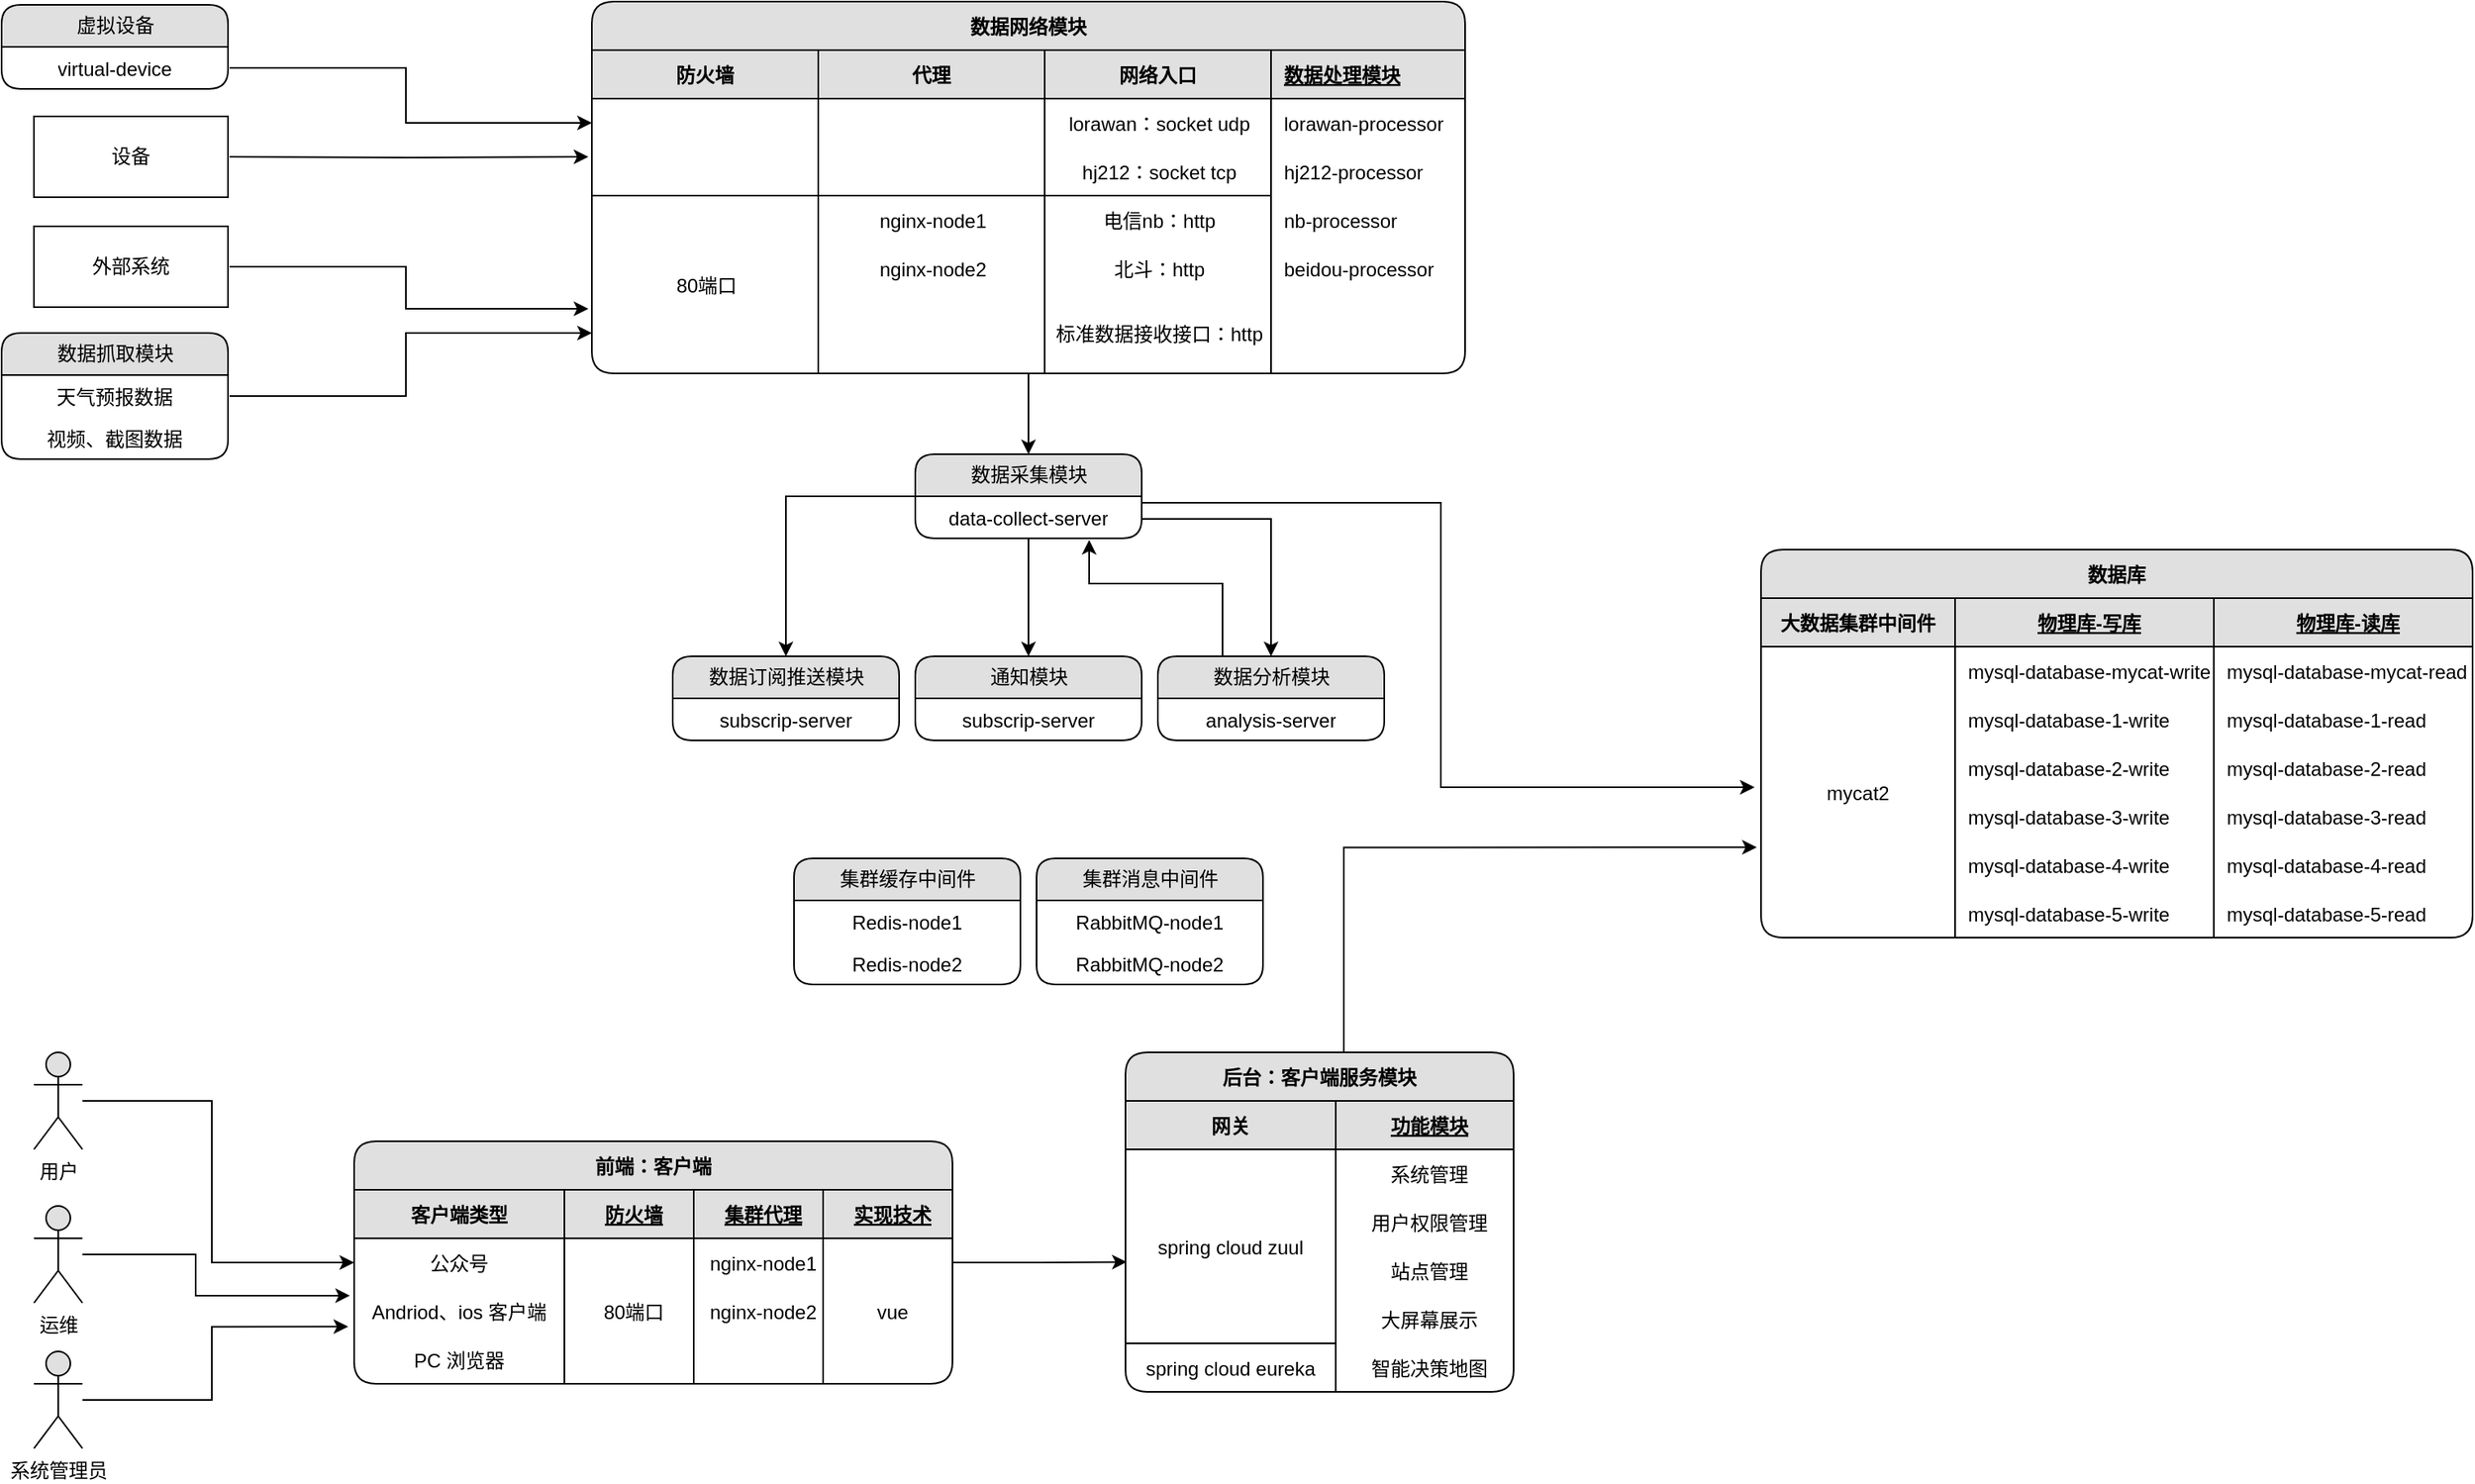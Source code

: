 <mxfile version="20.6.0" type="github">
  <diagram name="Page-1" id="52a04d89-c75d-2922-d76d-85b35f80e030">
    <mxGraphModel dx="1391" dy="899" grid="1" gridSize="10" guides="1" tooltips="1" connect="1" arrows="1" fold="1" page="1" pageScale="1" pageWidth="3000" pageHeight="3000" background="none" math="0" shadow="0">
      <root>
        <mxCell id="0" />
        <mxCell id="1" parent="0" />
        <mxCell id="QQYpSkaSlUF55Vdtk0ez-41" style="edgeStyle=orthogonalEdgeStyle;rounded=0;orthogonalLoop=1;jettySize=auto;html=1;exitX=1;exitY=0.5;exitDx=0;exitDy=0;entryX=-0.004;entryY=0.2;entryDx=0;entryDy=0;entryPerimeter=0;" edge="1" parent="1" target="QQYpSkaSlUF55Vdtk0ez-23">
          <mxGeometry relative="1" as="geometry">
            <mxPoint x="181" y="126" as="sourcePoint" />
          </mxGeometry>
        </mxCell>
        <mxCell id="17472293e6e8944d-30" value="设备" style="whiteSpace=wrap;html=1;rounded=0;shadow=0;comic=0;labelBackgroundColor=none;strokeWidth=1;fontFamily=Verdana;fontSize=12;align=center;" parent="1" vertex="1">
          <mxGeometry x="60" y="101" width="120" height="50" as="geometry" />
        </mxCell>
        <mxCell id="QQYpSkaSlUF55Vdtk0ez-166" style="edgeStyle=orthogonalEdgeStyle;rounded=0;orthogonalLoop=1;jettySize=auto;html=1;entryX=0.5;entryY=0;entryDx=0;entryDy=0;" edge="1" parent="1" source="1fdf3b25b50cf41e-1" target="QQYpSkaSlUF55Vdtk0ez-161">
          <mxGeometry relative="1" as="geometry" />
        </mxCell>
        <mxCell id="QQYpSkaSlUF55Vdtk0ez-167" style="edgeStyle=orthogonalEdgeStyle;rounded=0;orthogonalLoop=1;jettySize=auto;html=1;" edge="1" parent="1" source="1fdf3b25b50cf41e-1" target="1fdf3b25b50cf41e-7">
          <mxGeometry relative="1" as="geometry" />
        </mxCell>
        <mxCell id="QQYpSkaSlUF55Vdtk0ez-168" style="edgeStyle=orthogonalEdgeStyle;rounded=0;orthogonalLoop=1;jettySize=auto;html=1;entryX=0.5;entryY=0;entryDx=0;entryDy=0;" edge="1" parent="1" source="1fdf3b25b50cf41e-1" target="1fdf3b25b50cf41e-9">
          <mxGeometry relative="1" as="geometry">
            <Array as="points">
              <mxPoint x="825" y="350" />
            </Array>
          </mxGeometry>
        </mxCell>
        <mxCell id="1fdf3b25b50cf41e-1" value="数据采集模块" style="swimlane;html=1;fontStyle=0;childLayout=stackLayout;horizontal=1;startSize=26;fillColor=#e0e0e0;horizontalStack=0;resizeParent=1;resizeLast=0;collapsible=1;marginBottom=0;swimlaneFillColor=#ffffff;align=center;rounded=1;shadow=0;comic=0;labelBackgroundColor=none;strokeWidth=1;fontFamily=Verdana;fontSize=12" parent="1" vertex="1">
          <mxGeometry x="605" y="310" width="140" height="52" as="geometry" />
        </mxCell>
        <mxCell id="1fdf3b25b50cf41e-2" value="data-collect-server" style="text;html=1;strokeColor=none;fillColor=none;spacingLeft=4;spacingRight=4;whiteSpace=wrap;overflow=hidden;rotatable=0;points=[[0,0.5],[1,0.5]];portConstraint=eastwest;align=center;" parent="1fdf3b25b50cf41e-1" vertex="1">
          <mxGeometry y="26" width="140" height="26" as="geometry" />
        </mxCell>
        <mxCell id="1fdf3b25b50cf41e-7" value="数据订阅推送模块" style="swimlane;html=1;fontStyle=0;childLayout=stackLayout;horizontal=1;startSize=26;fillColor=#e0e0e0;horizontalStack=0;resizeParent=1;resizeLast=0;collapsible=1;marginBottom=0;swimlaneFillColor=#ffffff;align=center;rounded=1;shadow=0;comic=0;labelBackgroundColor=none;strokeWidth=1;fontFamily=Verdana;fontSize=12" parent="1" vertex="1">
          <mxGeometry x="455" y="435" width="140" height="52" as="geometry" />
        </mxCell>
        <mxCell id="1fdf3b25b50cf41e-8" value="subscrip-server" style="text;html=1;strokeColor=none;fillColor=none;spacingLeft=4;spacingRight=4;whiteSpace=wrap;overflow=hidden;rotatable=0;points=[[0,0.5],[1,0.5]];portConstraint=eastwest;align=center;" parent="1fdf3b25b50cf41e-7" vertex="1">
          <mxGeometry y="26" width="140" height="26" as="geometry" />
        </mxCell>
        <mxCell id="QQYpSkaSlUF55Vdtk0ez-169" style="edgeStyle=orthogonalEdgeStyle;rounded=0;orthogonalLoop=1;jettySize=auto;html=1;entryX=0.768;entryY=1.038;entryDx=0;entryDy=0;entryPerimeter=0;" edge="1" parent="1" source="1fdf3b25b50cf41e-9" target="1fdf3b25b50cf41e-2">
          <mxGeometry relative="1" as="geometry">
            <Array as="points">
              <mxPoint x="795" y="390" />
              <mxPoint x="713" y="390" />
            </Array>
          </mxGeometry>
        </mxCell>
        <mxCell id="1fdf3b25b50cf41e-9" value="数据分析模块" style="swimlane;html=1;fontStyle=0;childLayout=stackLayout;horizontal=1;startSize=26;fillColor=#e0e0e0;horizontalStack=0;resizeParent=1;resizeLast=0;collapsible=1;marginBottom=0;swimlaneFillColor=#ffffff;align=center;rounded=1;shadow=0;comic=0;labelBackgroundColor=none;strokeWidth=1;fontFamily=Verdana;fontSize=12" parent="1" vertex="1">
          <mxGeometry x="755" y="435" width="140" height="52" as="geometry" />
        </mxCell>
        <mxCell id="1fdf3b25b50cf41e-10" value="analysis-server" style="text;html=1;strokeColor=none;fillColor=none;spacingLeft=4;spacingRight=4;whiteSpace=wrap;overflow=hidden;rotatable=0;points=[[0,0.5],[1,0.5]];portConstraint=eastwest;align=center;" parent="1fdf3b25b50cf41e-9" vertex="1">
          <mxGeometry y="26" width="140" height="26" as="geometry" />
        </mxCell>
        <mxCell id="QQYpSkaSlUF55Vdtk0ez-42" style="edgeStyle=orthogonalEdgeStyle;rounded=0;orthogonalLoop=1;jettySize=auto;html=1;entryX=-0.004;entryY=0.2;entryDx=0;entryDy=0;entryPerimeter=0;" edge="1" parent="1" target="QQYpSkaSlUF55Vdtk0ez-38">
          <mxGeometry relative="1" as="geometry">
            <mxPoint x="181" y="194.0" as="sourcePoint" />
            <Array as="points">
              <mxPoint x="290" y="194" />
              <mxPoint x="290" y="220" />
            </Array>
          </mxGeometry>
        </mxCell>
        <mxCell id="QQYpSkaSlUF55Vdtk0ez-1" value="外部系统" style="whiteSpace=wrap;html=1;rounded=0;shadow=0;comic=0;labelBackgroundColor=none;strokeWidth=1;fontFamily=Verdana;fontSize=12;align=center;" vertex="1" parent="1">
          <mxGeometry x="60" y="169" width="120" height="50" as="geometry" />
        </mxCell>
        <mxCell id="QQYpSkaSlUF55Vdtk0ez-165" style="edgeStyle=orthogonalEdgeStyle;rounded=0;orthogonalLoop=1;jettySize=auto;html=1;entryX=0.5;entryY=0;entryDx=0;entryDy=0;" edge="1" parent="1" source="QQYpSkaSlUF55Vdtk0ez-13" target="1fdf3b25b50cf41e-1">
          <mxGeometry relative="1" as="geometry" />
        </mxCell>
        <mxCell id="QQYpSkaSlUF55Vdtk0ez-13" value="数据网络模块" style="shape=table;startSize=30;container=1;collapsible=1;childLayout=tableLayout;fixedRows=1;rowLines=0;fontStyle=1;align=center;resizeLast=1;fillColor=#E0E0E0;rounded=1;" vertex="1" parent="1">
          <mxGeometry x="405" y="30" width="540" height="230" as="geometry" />
        </mxCell>
        <mxCell id="QQYpSkaSlUF55Vdtk0ez-17" value="" style="shape=tableRow;horizontal=0;startSize=0;swimlaneHead=0;swimlaneBody=0;fillColor=none;collapsible=0;dropTarget=0;points=[[0,0.5],[1,0.5]];portConstraint=eastwest;top=0;left=0;right=0;bottom=1;" vertex="1" parent="QQYpSkaSlUF55Vdtk0ez-13">
          <mxGeometry y="30" width="540" height="30" as="geometry" />
        </mxCell>
        <mxCell id="QQYpSkaSlUF55Vdtk0ez-227" value="防火墙" style="shape=partialRectangle;connectable=0;fillColor=#E0E0E0;top=1;left=1;bottom=1;right=1;fontStyle=1;overflow=hidden;" vertex="1" parent="QQYpSkaSlUF55Vdtk0ez-17">
          <mxGeometry width="140" height="30" as="geometry">
            <mxRectangle width="140" height="30" as="alternateBounds" />
          </mxGeometry>
        </mxCell>
        <mxCell id="QQYpSkaSlUF55Vdtk0ez-233" value="代理" style="shape=partialRectangle;connectable=0;fillColor=#E0E0E0;top=1;left=1;bottom=1;right=1;fontStyle=1;overflow=hidden;" vertex="1" parent="QQYpSkaSlUF55Vdtk0ez-17">
          <mxGeometry x="140" width="140" height="30" as="geometry">
            <mxRectangle width="140" height="30" as="alternateBounds" />
          </mxGeometry>
        </mxCell>
        <mxCell id="QQYpSkaSlUF55Vdtk0ez-18" value="网络入口" style="shape=partialRectangle;connectable=0;fillColor=#E0E0E0;top=1;left=1;bottom=1;right=1;fontStyle=1;overflow=hidden;" vertex="1" parent="QQYpSkaSlUF55Vdtk0ez-17">
          <mxGeometry x="280" width="140" height="30" as="geometry">
            <mxRectangle width="140" height="30" as="alternateBounds" />
          </mxGeometry>
        </mxCell>
        <mxCell id="QQYpSkaSlUF55Vdtk0ez-19" value="数据处理模块" style="shape=partialRectangle;connectable=0;fillColor=#E0E0E0;top=1;left=1;bottom=1;right=1;align=left;spacingLeft=6;fontStyle=5;overflow=hidden;" vertex="1" parent="QQYpSkaSlUF55Vdtk0ez-17">
          <mxGeometry x="420" width="120" height="30" as="geometry">
            <mxRectangle width="120" height="30" as="alternateBounds" />
          </mxGeometry>
        </mxCell>
        <mxCell id="QQYpSkaSlUF55Vdtk0ez-26" style="shape=tableRow;horizontal=0;startSize=0;swimlaneHead=0;swimlaneBody=0;fillColor=none;collapsible=0;dropTarget=0;points=[[0,0.5],[1,0.5]];portConstraint=eastwest;top=0;left=0;right=0;bottom=0;" vertex="1" parent="QQYpSkaSlUF55Vdtk0ez-13">
          <mxGeometry y="60" width="540" height="30" as="geometry" />
        </mxCell>
        <mxCell id="QQYpSkaSlUF55Vdtk0ez-228" style="shape=partialRectangle;connectable=0;fillColor=none;top=0;left=0;bottom=0;right=0;editable=1;overflow=hidden;align=left;spacingLeft=2;" vertex="1" parent="QQYpSkaSlUF55Vdtk0ez-26">
          <mxGeometry width="140" height="30" as="geometry">
            <mxRectangle width="140" height="30" as="alternateBounds" />
          </mxGeometry>
        </mxCell>
        <mxCell id="QQYpSkaSlUF55Vdtk0ez-234" style="shape=partialRectangle;connectable=0;fillColor=none;top=0;left=0;bottom=0;right=0;editable=1;overflow=hidden;align=center;spacingLeft=2;" vertex="1" parent="QQYpSkaSlUF55Vdtk0ez-26">
          <mxGeometry x="140" width="140" height="30" as="geometry">
            <mxRectangle width="140" height="30" as="alternateBounds" />
          </mxGeometry>
        </mxCell>
        <mxCell id="QQYpSkaSlUF55Vdtk0ez-27" value="lorawan：socket udp" style="shape=partialRectangle;connectable=0;fillColor=none;top=0;left=0;bottom=0;right=0;editable=1;overflow=hidden;align=center;spacingLeft=2;" vertex="1" parent="QQYpSkaSlUF55Vdtk0ez-26">
          <mxGeometry x="280" width="140" height="30" as="geometry">
            <mxRectangle width="140" height="30" as="alternateBounds" />
          </mxGeometry>
        </mxCell>
        <mxCell id="QQYpSkaSlUF55Vdtk0ez-28" value="lorawan-processor" style="shape=partialRectangle;connectable=0;fillColor=none;top=0;left=0;bottom=0;right=0;align=left;spacingLeft=6;overflow=hidden;" vertex="1" parent="QQYpSkaSlUF55Vdtk0ez-26">
          <mxGeometry x="420" width="120" height="30" as="geometry">
            <mxRectangle width="120" height="30" as="alternateBounds" />
          </mxGeometry>
        </mxCell>
        <mxCell id="QQYpSkaSlUF55Vdtk0ez-23" value="" style="shape=tableRow;horizontal=0;startSize=0;swimlaneHead=0;swimlaneBody=0;fillColor=none;collapsible=0;dropTarget=0;points=[[0,0.5],[1,0.5]];portConstraint=eastwest;top=0;left=0;right=0;bottom=0;" vertex="1" parent="QQYpSkaSlUF55Vdtk0ez-13">
          <mxGeometry y="90" width="540" height="30" as="geometry" />
        </mxCell>
        <mxCell id="QQYpSkaSlUF55Vdtk0ez-229" style="shape=partialRectangle;connectable=0;fillColor=none;top=0;left=0;bottom=0;right=0;editable=1;overflow=hidden;align=left;spacingLeft=2;" vertex="1" parent="QQYpSkaSlUF55Vdtk0ez-23">
          <mxGeometry width="140" height="30" as="geometry">
            <mxRectangle width="140" height="30" as="alternateBounds" />
          </mxGeometry>
        </mxCell>
        <mxCell id="QQYpSkaSlUF55Vdtk0ez-235" style="shape=partialRectangle;connectable=0;fillColor=none;top=0;left=0;bottom=0;right=0;editable=1;overflow=hidden;align=center;spacingLeft=2;" vertex="1" parent="QQYpSkaSlUF55Vdtk0ez-23">
          <mxGeometry x="140" width="140" height="30" as="geometry">
            <mxRectangle width="140" height="30" as="alternateBounds" />
          </mxGeometry>
        </mxCell>
        <mxCell id="QQYpSkaSlUF55Vdtk0ez-24" value="hj212：socket tcp" style="shape=partialRectangle;connectable=0;fillColor=none;top=0;left=0;bottom=0;right=0;editable=1;overflow=hidden;align=center;spacingLeft=2;" vertex="1" parent="QQYpSkaSlUF55Vdtk0ez-23">
          <mxGeometry x="280" width="140" height="30" as="geometry">
            <mxRectangle width="140" height="30" as="alternateBounds" />
          </mxGeometry>
        </mxCell>
        <mxCell id="QQYpSkaSlUF55Vdtk0ez-25" value="hj212-processor" style="shape=partialRectangle;connectable=0;fillColor=none;top=0;left=0;bottom=0;right=0;align=left;spacingLeft=6;overflow=hidden;" vertex="1" parent="QQYpSkaSlUF55Vdtk0ez-23">
          <mxGeometry x="420" width="120" height="30" as="geometry">
            <mxRectangle width="120" height="30" as="alternateBounds" />
          </mxGeometry>
        </mxCell>
        <mxCell id="QQYpSkaSlUF55Vdtk0ez-32" style="shape=tableRow;horizontal=0;startSize=0;swimlaneHead=0;swimlaneBody=0;fillColor=none;collapsible=0;dropTarget=0;points=[[0,0.5],[1,0.5]];portConstraint=eastwest;top=0;left=0;right=0;bottom=0;" vertex="1" parent="QQYpSkaSlUF55Vdtk0ez-13">
          <mxGeometry y="120" width="540" height="30" as="geometry" />
        </mxCell>
        <mxCell id="QQYpSkaSlUF55Vdtk0ez-230" value="80端口" style="shape=partialRectangle;connectable=0;fillColor=none;top=1;left=0;bottom=0;right=0;editable=1;overflow=hidden;align=center;spacingLeft=2;rowspan=3;colspan=1;" vertex="1" parent="QQYpSkaSlUF55Vdtk0ez-32">
          <mxGeometry width="140" height="110" as="geometry">
            <mxRectangle width="140" height="30" as="alternateBounds" />
          </mxGeometry>
        </mxCell>
        <mxCell id="QQYpSkaSlUF55Vdtk0ez-236" value="nginx-node1" style="shape=partialRectangle;connectable=0;fillColor=none;top=1;left=0;bottom=0;right=0;editable=1;overflow=hidden;align=center;spacingLeft=2;" vertex="1" parent="QQYpSkaSlUF55Vdtk0ez-32">
          <mxGeometry x="140" width="140" height="30" as="geometry">
            <mxRectangle width="140" height="30" as="alternateBounds" />
          </mxGeometry>
        </mxCell>
        <mxCell id="QQYpSkaSlUF55Vdtk0ez-33" value="电信nb：http" style="shape=partialRectangle;connectable=0;fillColor=none;top=1;left=0;bottom=0;right=0;editable=1;overflow=hidden;align=center;spacingLeft=2;" vertex="1" parent="QQYpSkaSlUF55Vdtk0ez-32">
          <mxGeometry x="280" width="140" height="30" as="geometry">
            <mxRectangle width="140" height="30" as="alternateBounds" />
          </mxGeometry>
        </mxCell>
        <mxCell id="QQYpSkaSlUF55Vdtk0ez-34" value="nb-processor" style="shape=partialRectangle;connectable=0;fillColor=none;top=0;left=0;bottom=0;right=0;align=left;spacingLeft=6;overflow=hidden;" vertex="1" parent="QQYpSkaSlUF55Vdtk0ez-32">
          <mxGeometry x="420" width="120" height="30" as="geometry">
            <mxRectangle width="120" height="30" as="alternateBounds" />
          </mxGeometry>
        </mxCell>
        <mxCell id="QQYpSkaSlUF55Vdtk0ez-35" style="shape=tableRow;horizontal=0;startSize=0;swimlaneHead=0;swimlaneBody=0;fillColor=none;collapsible=0;dropTarget=0;points=[[0,0.5],[1,0.5]];portConstraint=eastwest;top=0;left=0;right=0;bottom=0;" vertex="1" parent="QQYpSkaSlUF55Vdtk0ez-13">
          <mxGeometry y="150" width="540" height="30" as="geometry" />
        </mxCell>
        <mxCell id="QQYpSkaSlUF55Vdtk0ez-231" style="shape=partialRectangle;connectable=0;fillColor=none;top=0;left=0;bottom=0;right=0;editable=1;overflow=hidden;align=left;spacingLeft=2;" vertex="1" visible="0" parent="QQYpSkaSlUF55Vdtk0ez-35">
          <mxGeometry width="140" height="30" as="geometry">
            <mxRectangle width="140" height="30" as="alternateBounds" />
          </mxGeometry>
        </mxCell>
        <mxCell id="QQYpSkaSlUF55Vdtk0ez-237" value="nginx-node2" style="shape=partialRectangle;connectable=0;fillColor=none;top=0;left=0;bottom=0;right=0;editable=1;overflow=hidden;align=center;spacingLeft=2;" vertex="1" parent="QQYpSkaSlUF55Vdtk0ez-35">
          <mxGeometry x="140" width="140" height="30" as="geometry">
            <mxRectangle width="140" height="30" as="alternateBounds" />
          </mxGeometry>
        </mxCell>
        <mxCell id="QQYpSkaSlUF55Vdtk0ez-36" value="北斗：http" style="shape=partialRectangle;connectable=0;fillColor=none;top=0;left=0;bottom=0;right=0;editable=1;overflow=hidden;align=center;spacingLeft=2;" vertex="1" parent="QQYpSkaSlUF55Vdtk0ez-35">
          <mxGeometry x="280" width="140" height="30" as="geometry">
            <mxRectangle width="140" height="30" as="alternateBounds" />
          </mxGeometry>
        </mxCell>
        <mxCell id="QQYpSkaSlUF55Vdtk0ez-37" value="beidou-processor" style="shape=partialRectangle;connectable=0;fillColor=none;top=0;left=0;bottom=0;right=0;align=left;spacingLeft=6;overflow=hidden;" vertex="1" parent="QQYpSkaSlUF55Vdtk0ez-35">
          <mxGeometry x="420" width="120" height="30" as="geometry">
            <mxRectangle width="120" height="30" as="alternateBounds" />
          </mxGeometry>
        </mxCell>
        <mxCell id="QQYpSkaSlUF55Vdtk0ez-38" style="shape=tableRow;horizontal=0;startSize=0;swimlaneHead=0;swimlaneBody=0;fillColor=none;collapsible=0;dropTarget=0;points=[[0,0.5],[1,0.5]];portConstraint=eastwest;top=0;left=0;right=0;bottom=0;" vertex="1" parent="QQYpSkaSlUF55Vdtk0ez-13">
          <mxGeometry y="180" width="540" height="50" as="geometry" />
        </mxCell>
        <mxCell id="QQYpSkaSlUF55Vdtk0ez-232" style="shape=partialRectangle;connectable=0;fillColor=none;top=0;left=0;bottom=0;right=0;editable=1;overflow=hidden;align=left;spacingLeft=2;" vertex="1" visible="0" parent="QQYpSkaSlUF55Vdtk0ez-38">
          <mxGeometry width="140" height="50" as="geometry">
            <mxRectangle width="140" height="50" as="alternateBounds" />
          </mxGeometry>
        </mxCell>
        <mxCell id="QQYpSkaSlUF55Vdtk0ez-238" style="shape=partialRectangle;connectable=0;fillColor=none;top=0;left=0;bottom=0;right=0;editable=1;overflow=hidden;align=center;spacingLeft=2;" vertex="1" parent="QQYpSkaSlUF55Vdtk0ez-38">
          <mxGeometry x="140" width="140" height="50" as="geometry">
            <mxRectangle width="140" height="50" as="alternateBounds" />
          </mxGeometry>
        </mxCell>
        <mxCell id="QQYpSkaSlUF55Vdtk0ez-39" value="标准数据接收接口：http" style="shape=partialRectangle;connectable=0;fillColor=none;top=0;left=0;bottom=0;right=0;editable=1;overflow=hidden;align=center;spacingLeft=2;" vertex="1" parent="QQYpSkaSlUF55Vdtk0ez-38">
          <mxGeometry x="280" width="140" height="50" as="geometry">
            <mxRectangle width="140" height="50" as="alternateBounds" />
          </mxGeometry>
        </mxCell>
        <mxCell id="QQYpSkaSlUF55Vdtk0ez-40" style="shape=partialRectangle;connectable=0;fillColor=none;top=0;left=0;bottom=0;right=0;align=left;spacingLeft=6;overflow=hidden;" vertex="1" parent="QQYpSkaSlUF55Vdtk0ez-38">
          <mxGeometry x="420" width="120" height="50" as="geometry">
            <mxRectangle width="120" height="50" as="alternateBounds" />
          </mxGeometry>
        </mxCell>
        <mxCell id="QQYpSkaSlUF55Vdtk0ez-44" style="edgeStyle=orthogonalEdgeStyle;rounded=0;orthogonalLoop=1;jettySize=auto;html=1;entryX=-0.009;entryY=0.9;entryDx=0;entryDy=0;entryPerimeter=0;" edge="1" parent="1" source="1fdf3b25b50cf41e-2" target="QQYpSkaSlUF55Vdtk0ez-58">
          <mxGeometry relative="1" as="geometry">
            <mxPoint x="1100" y="135" as="targetPoint" />
            <Array as="points">
              <mxPoint x="930" y="340" />
              <mxPoint x="930" y="516" />
            </Array>
          </mxGeometry>
        </mxCell>
        <mxCell id="QQYpSkaSlUF55Vdtk0ez-48" value="数据库" style="shape=table;startSize=30;container=1;collapsible=1;childLayout=tableLayout;fixedRows=1;rowLines=0;fontStyle=1;align=center;resizeLast=1;rounded=1;fillColor=#E0E0E0;" vertex="1" parent="1">
          <mxGeometry x="1128" y="369" width="440" height="240" as="geometry" />
        </mxCell>
        <mxCell id="QQYpSkaSlUF55Vdtk0ez-49" value="" style="shape=tableRow;horizontal=0;startSize=0;swimlaneHead=0;swimlaneBody=0;fillColor=none;collapsible=0;dropTarget=0;points=[[0,0.5],[1,0.5]];portConstraint=eastwest;top=0;left=0;right=0;bottom=1;rounded=1;" vertex="1" parent="QQYpSkaSlUF55Vdtk0ez-48">
          <mxGeometry y="30" width="440" height="30" as="geometry" />
        </mxCell>
        <mxCell id="QQYpSkaSlUF55Vdtk0ez-50" value="大数据集群中间件" style="shape=partialRectangle;connectable=0;fillColor=#E0E0E0;top=1;left=1;bottom=1;right=1;fontStyle=1;overflow=hidden;rounded=1;allowArrows=1;align=center;" vertex="1" parent="QQYpSkaSlUF55Vdtk0ez-49">
          <mxGeometry width="120" height="30" as="geometry">
            <mxRectangle width="120" height="30" as="alternateBounds" />
          </mxGeometry>
        </mxCell>
        <mxCell id="QQYpSkaSlUF55Vdtk0ez-51" value="物理库-写库" style="shape=partialRectangle;connectable=0;fillColor=#E0E0E0;top=1;left=1;bottom=1;right=1;align=center;spacingLeft=6;fontStyle=5;overflow=hidden;rounded=1;" vertex="1" parent="QQYpSkaSlUF55Vdtk0ez-49">
          <mxGeometry x="120" width="160" height="30" as="geometry">
            <mxRectangle width="160" height="30" as="alternateBounds" />
          </mxGeometry>
        </mxCell>
        <mxCell id="QQYpSkaSlUF55Vdtk0ez-91" value="物理库-读库" style="shape=partialRectangle;connectable=0;fillColor=#E0E0E0;top=1;left=1;bottom=1;right=1;align=center;spacingLeft=6;fontStyle=5;overflow=hidden;rounded=1;" vertex="1" parent="QQYpSkaSlUF55Vdtk0ez-49">
          <mxGeometry x="280" width="160" height="30" as="geometry">
            <mxRectangle width="160" height="30" as="alternateBounds" />
          </mxGeometry>
        </mxCell>
        <mxCell id="QQYpSkaSlUF55Vdtk0ez-52" value="" style="shape=tableRow;horizontal=0;startSize=0;swimlaneHead=0;swimlaneBody=0;fillColor=none;collapsible=0;dropTarget=0;points=[[0,0.5],[1,0.5]];portConstraint=eastwest;top=0;left=0;right=0;bottom=0;rounded=1;" vertex="1" parent="QQYpSkaSlUF55Vdtk0ez-48">
          <mxGeometry y="60" width="440" height="30" as="geometry" />
        </mxCell>
        <mxCell id="QQYpSkaSlUF55Vdtk0ez-53" value="mycat2" style="shape=partialRectangle;connectable=0;fillColor=none;top=0;left=0;bottom=0;right=0;editable=1;overflow=hidden;rounded=1;movableLabel=0;rowspan=6;colspan=1;" vertex="1" parent="QQYpSkaSlUF55Vdtk0ez-52">
          <mxGeometry width="120" height="180" as="geometry">
            <mxRectangle width="120" height="30" as="alternateBounds" />
          </mxGeometry>
        </mxCell>
        <mxCell id="QQYpSkaSlUF55Vdtk0ez-54" value="mysql-database-mycat-write" style="shape=partialRectangle;connectable=0;fillColor=none;top=0;left=0;bottom=0;right=0;align=left;spacingLeft=6;overflow=hidden;rounded=1;" vertex="1" parent="QQYpSkaSlUF55Vdtk0ez-52">
          <mxGeometry x="120" width="160" height="30" as="geometry">
            <mxRectangle width="160" height="30" as="alternateBounds" />
          </mxGeometry>
        </mxCell>
        <mxCell id="QQYpSkaSlUF55Vdtk0ez-92" value="mysql-database-mycat-read" style="shape=partialRectangle;connectable=0;fillColor=none;top=0;left=0;bottom=0;right=0;align=left;spacingLeft=6;overflow=hidden;rounded=1;" vertex="1" parent="QQYpSkaSlUF55Vdtk0ez-52">
          <mxGeometry x="280" width="160" height="30" as="geometry">
            <mxRectangle width="160" height="30" as="alternateBounds" />
          </mxGeometry>
        </mxCell>
        <mxCell id="QQYpSkaSlUF55Vdtk0ez-55" value="" style="shape=tableRow;horizontal=0;startSize=0;swimlaneHead=0;swimlaneBody=0;fillColor=none;collapsible=0;dropTarget=0;points=[[0,0.5],[1,0.5]];portConstraint=eastwest;top=0;left=0;right=0;bottom=0;rounded=1;" vertex="1" parent="QQYpSkaSlUF55Vdtk0ez-48">
          <mxGeometry y="90" width="440" height="30" as="geometry" />
        </mxCell>
        <mxCell id="QQYpSkaSlUF55Vdtk0ez-56" value="" style="shape=partialRectangle;connectable=0;fillColor=none;top=0;left=0;bottom=0;right=0;editable=1;overflow=hidden;rounded=1;movableLabel=0;" vertex="1" visible="0" parent="QQYpSkaSlUF55Vdtk0ez-55">
          <mxGeometry width="120" height="30" as="geometry">
            <mxRectangle width="120" height="30" as="alternateBounds" />
          </mxGeometry>
        </mxCell>
        <mxCell id="QQYpSkaSlUF55Vdtk0ez-57" value="mysql-database-1-write" style="shape=partialRectangle;connectable=0;fillColor=none;top=0;left=0;bottom=0;right=0;align=left;spacingLeft=6;overflow=hidden;rounded=1;" vertex="1" parent="QQYpSkaSlUF55Vdtk0ez-55">
          <mxGeometry x="120" width="160" height="30" as="geometry">
            <mxRectangle width="160" height="30" as="alternateBounds" />
          </mxGeometry>
        </mxCell>
        <mxCell id="QQYpSkaSlUF55Vdtk0ez-93" value="mysql-database-1-read" style="shape=partialRectangle;connectable=0;fillColor=none;top=0;left=0;bottom=0;right=0;align=left;spacingLeft=6;overflow=hidden;rounded=1;" vertex="1" parent="QQYpSkaSlUF55Vdtk0ez-55">
          <mxGeometry x="280" width="160" height="30" as="geometry">
            <mxRectangle width="160" height="30" as="alternateBounds" />
          </mxGeometry>
        </mxCell>
        <mxCell id="QQYpSkaSlUF55Vdtk0ez-58" value="" style="shape=tableRow;horizontal=0;startSize=0;swimlaneHead=0;swimlaneBody=0;fillColor=none;collapsible=0;dropTarget=0;points=[[0,0.5],[1,0.5]];portConstraint=eastwest;top=0;left=0;right=0;bottom=0;rounded=1;" vertex="1" parent="QQYpSkaSlUF55Vdtk0ez-48">
          <mxGeometry y="120" width="440" height="30" as="geometry" />
        </mxCell>
        <mxCell id="QQYpSkaSlUF55Vdtk0ez-59" value="" style="shape=partialRectangle;connectable=0;fillColor=none;top=0;left=0;bottom=0;right=0;editable=1;overflow=hidden;rounded=1;movableLabel=0;" vertex="1" visible="0" parent="QQYpSkaSlUF55Vdtk0ez-58">
          <mxGeometry width="120" height="30" as="geometry">
            <mxRectangle width="120" height="30" as="alternateBounds" />
          </mxGeometry>
        </mxCell>
        <mxCell id="QQYpSkaSlUF55Vdtk0ez-60" value="mysql-database-2-write" style="shape=partialRectangle;connectable=0;fillColor=none;top=0;left=0;bottom=0;right=0;align=left;spacingLeft=6;overflow=hidden;rounded=1;" vertex="1" parent="QQYpSkaSlUF55Vdtk0ez-58">
          <mxGeometry x="120" width="160" height="30" as="geometry">
            <mxRectangle width="160" height="30" as="alternateBounds" />
          </mxGeometry>
        </mxCell>
        <mxCell id="QQYpSkaSlUF55Vdtk0ez-94" value="mysql-database-2-read" style="shape=partialRectangle;connectable=0;fillColor=none;top=0;left=0;bottom=0;right=0;align=left;spacingLeft=6;overflow=hidden;rounded=1;" vertex="1" parent="QQYpSkaSlUF55Vdtk0ez-58">
          <mxGeometry x="280" width="160" height="30" as="geometry">
            <mxRectangle width="160" height="30" as="alternateBounds" />
          </mxGeometry>
        </mxCell>
        <mxCell id="QQYpSkaSlUF55Vdtk0ez-67" style="shape=tableRow;horizontal=0;startSize=0;swimlaneHead=0;swimlaneBody=0;fillColor=none;collapsible=0;dropTarget=0;points=[[0,0.5],[1,0.5]];portConstraint=eastwest;top=0;left=0;right=0;bottom=0;rounded=1;" vertex="1" parent="QQYpSkaSlUF55Vdtk0ez-48">
          <mxGeometry y="150" width="440" height="30" as="geometry" />
        </mxCell>
        <mxCell id="QQYpSkaSlUF55Vdtk0ez-68" style="shape=partialRectangle;connectable=0;fillColor=none;top=0;left=0;bottom=0;right=0;editable=1;overflow=hidden;rounded=1;movableLabel=0;" vertex="1" visible="0" parent="QQYpSkaSlUF55Vdtk0ez-67">
          <mxGeometry width="120" height="30" as="geometry">
            <mxRectangle width="120" height="30" as="alternateBounds" />
          </mxGeometry>
        </mxCell>
        <mxCell id="QQYpSkaSlUF55Vdtk0ez-69" value="mysql-database-3-write" style="shape=partialRectangle;connectable=0;fillColor=none;top=0;left=0;bottom=0;right=0;align=left;spacingLeft=6;overflow=hidden;rounded=1;" vertex="1" parent="QQYpSkaSlUF55Vdtk0ez-67">
          <mxGeometry x="120" width="160" height="30" as="geometry">
            <mxRectangle width="160" height="30" as="alternateBounds" />
          </mxGeometry>
        </mxCell>
        <mxCell id="QQYpSkaSlUF55Vdtk0ez-95" value="mysql-database-3-read" style="shape=partialRectangle;connectable=0;fillColor=none;top=0;left=0;bottom=0;right=0;align=left;spacingLeft=6;overflow=hidden;rounded=1;" vertex="1" parent="QQYpSkaSlUF55Vdtk0ez-67">
          <mxGeometry x="280" width="160" height="30" as="geometry">
            <mxRectangle width="160" height="30" as="alternateBounds" />
          </mxGeometry>
        </mxCell>
        <mxCell id="QQYpSkaSlUF55Vdtk0ez-64" style="shape=tableRow;horizontal=0;startSize=0;swimlaneHead=0;swimlaneBody=0;fillColor=none;collapsible=0;dropTarget=0;points=[[0,0.5],[1,0.5]];portConstraint=eastwest;top=0;left=0;right=0;bottom=0;rounded=1;" vertex="1" parent="QQYpSkaSlUF55Vdtk0ez-48">
          <mxGeometry y="180" width="440" height="30" as="geometry" />
        </mxCell>
        <mxCell id="QQYpSkaSlUF55Vdtk0ez-65" style="shape=partialRectangle;connectable=0;fillColor=none;top=0;left=0;bottom=0;right=0;editable=1;overflow=hidden;rounded=1;movableLabel=0;" vertex="1" visible="0" parent="QQYpSkaSlUF55Vdtk0ez-64">
          <mxGeometry width="120" height="30" as="geometry">
            <mxRectangle width="120" height="30" as="alternateBounds" />
          </mxGeometry>
        </mxCell>
        <mxCell id="QQYpSkaSlUF55Vdtk0ez-66" value="mysql-database-4-write" style="shape=partialRectangle;connectable=0;fillColor=none;top=0;left=0;bottom=0;right=0;align=left;spacingLeft=6;overflow=hidden;rounded=1;" vertex="1" parent="QQYpSkaSlUF55Vdtk0ez-64">
          <mxGeometry x="120" width="160" height="30" as="geometry">
            <mxRectangle width="160" height="30" as="alternateBounds" />
          </mxGeometry>
        </mxCell>
        <mxCell id="QQYpSkaSlUF55Vdtk0ez-96" value="mysql-database-4-read" style="shape=partialRectangle;connectable=0;fillColor=none;top=0;left=0;bottom=0;right=0;align=left;spacingLeft=6;overflow=hidden;rounded=1;" vertex="1" parent="QQYpSkaSlUF55Vdtk0ez-64">
          <mxGeometry x="280" width="160" height="30" as="geometry">
            <mxRectangle width="160" height="30" as="alternateBounds" />
          </mxGeometry>
        </mxCell>
        <mxCell id="QQYpSkaSlUF55Vdtk0ez-61" style="shape=tableRow;horizontal=0;startSize=0;swimlaneHead=0;swimlaneBody=0;fillColor=none;collapsible=0;dropTarget=0;points=[[0,0.5],[1,0.5]];portConstraint=eastwest;top=0;left=0;right=0;bottom=0;rounded=1;" vertex="1" parent="QQYpSkaSlUF55Vdtk0ez-48">
          <mxGeometry y="210" width="440" height="30" as="geometry" />
        </mxCell>
        <mxCell id="QQYpSkaSlUF55Vdtk0ez-62" style="shape=partialRectangle;connectable=0;fillColor=none;top=0;left=0;bottom=0;right=0;editable=1;overflow=hidden;rounded=1;movableLabel=0;" vertex="1" visible="0" parent="QQYpSkaSlUF55Vdtk0ez-61">
          <mxGeometry width="120" height="30" as="geometry">
            <mxRectangle width="120" height="30" as="alternateBounds" />
          </mxGeometry>
        </mxCell>
        <mxCell id="QQYpSkaSlUF55Vdtk0ez-63" value="mysql-database-5-write" style="shape=partialRectangle;connectable=0;fillColor=none;top=0;left=0;bottom=0;right=0;align=left;spacingLeft=6;overflow=hidden;rounded=1;" vertex="1" parent="QQYpSkaSlUF55Vdtk0ez-61">
          <mxGeometry x="120" width="160" height="30" as="geometry">
            <mxRectangle width="160" height="30" as="alternateBounds" />
          </mxGeometry>
        </mxCell>
        <mxCell id="QQYpSkaSlUF55Vdtk0ez-97" value="mysql-database-5-read" style="shape=partialRectangle;connectable=0;fillColor=none;top=0;left=0;bottom=0;right=0;align=left;spacingLeft=6;overflow=hidden;rounded=1;" vertex="1" parent="QQYpSkaSlUF55Vdtk0ez-61">
          <mxGeometry x="280" width="160" height="30" as="geometry">
            <mxRectangle width="160" height="30" as="alternateBounds" />
          </mxGeometry>
        </mxCell>
        <mxCell id="QQYpSkaSlUF55Vdtk0ez-104" value="数据抓取模块" style="swimlane;html=1;fontStyle=0;childLayout=stackLayout;horizontal=1;startSize=26;fillColor=#e0e0e0;horizontalStack=0;resizeParent=1;resizeLast=0;collapsible=1;marginBottom=0;swimlaneFillColor=#ffffff;align=center;rounded=1;shadow=0;comic=0;labelBackgroundColor=none;strokeWidth=1;fontFamily=Verdana;fontSize=12" vertex="1" parent="1">
          <mxGeometry x="40" y="235" width="140" height="78" as="geometry" />
        </mxCell>
        <mxCell id="QQYpSkaSlUF55Vdtk0ez-105" value="天气预报数据" style="text;html=1;strokeColor=none;fillColor=none;spacingLeft=4;spacingRight=4;whiteSpace=wrap;overflow=hidden;rotatable=0;points=[[0,0.5],[1,0.5]];portConstraint=eastwest;align=center;" vertex="1" parent="QQYpSkaSlUF55Vdtk0ez-104">
          <mxGeometry y="26" width="140" height="26" as="geometry" />
        </mxCell>
        <mxCell id="QQYpSkaSlUF55Vdtk0ez-106" value="视频、截图数据" style="text;html=1;strokeColor=none;fillColor=none;spacingLeft=4;spacingRight=4;whiteSpace=wrap;overflow=hidden;rotatable=0;points=[[0,0.5],[1,0.5]];portConstraint=eastwest;align=center;" vertex="1" parent="QQYpSkaSlUF55Vdtk0ez-104">
          <mxGeometry y="52" width="140" height="26" as="geometry" />
        </mxCell>
        <mxCell id="QQYpSkaSlUF55Vdtk0ez-107" style="edgeStyle=orthogonalEdgeStyle;rounded=0;orthogonalLoop=1;jettySize=auto;html=1;exitX=1;exitY=0.5;exitDx=0;exitDy=0;entryX=0;entryY=0.5;entryDx=0;entryDy=0;" edge="1" parent="1" target="QQYpSkaSlUF55Vdtk0ez-38">
          <mxGeometry relative="1" as="geometry">
            <mxPoint x="181" y="274.0" as="sourcePoint" />
            <Array as="points">
              <mxPoint x="290" y="274" />
              <mxPoint x="290" y="235" />
            </Array>
          </mxGeometry>
        </mxCell>
        <mxCell id="QQYpSkaSlUF55Vdtk0ez-110" value="虚拟设备" style="swimlane;html=1;fontStyle=0;childLayout=stackLayout;horizontal=1;startSize=26;fillColor=#e0e0e0;horizontalStack=0;resizeParent=1;resizeLast=0;collapsible=1;marginBottom=0;swimlaneFillColor=#ffffff;align=center;rounded=1;shadow=0;comic=0;labelBackgroundColor=none;strokeWidth=1;fontFamily=Verdana;fontSize=12" vertex="1" parent="1">
          <mxGeometry x="40" y="32" width="140" height="52" as="geometry" />
        </mxCell>
        <mxCell id="QQYpSkaSlUF55Vdtk0ez-111" value="virtual-device" style="text;html=1;strokeColor=none;fillColor=none;spacingLeft=4;spacingRight=4;whiteSpace=wrap;overflow=hidden;rotatable=0;points=[[0,0.5],[1,0.5]];portConstraint=eastwest;align=center;" vertex="1" parent="QQYpSkaSlUF55Vdtk0ez-110">
          <mxGeometry y="26" width="140" height="26" as="geometry" />
        </mxCell>
        <mxCell id="QQYpSkaSlUF55Vdtk0ez-112" style="edgeStyle=orthogonalEdgeStyle;rounded=0;orthogonalLoop=1;jettySize=auto;html=1;entryX=0;entryY=0.5;entryDx=0;entryDy=0;" edge="1" parent="1" target="QQYpSkaSlUF55Vdtk0ez-26">
          <mxGeometry relative="1" as="geometry">
            <mxPoint x="181" y="71" as="sourcePoint" />
            <Array as="points">
              <mxPoint x="290" y="71" />
              <mxPoint x="290" y="105" />
            </Array>
          </mxGeometry>
        </mxCell>
        <mxCell id="QQYpSkaSlUF55Vdtk0ez-160" style="edgeStyle=orthogonalEdgeStyle;rounded=0;orthogonalLoop=1;jettySize=auto;html=1;entryX=0;entryY=0.5;entryDx=0;entryDy=0;" edge="1" parent="1" source="QQYpSkaSlUF55Vdtk0ez-115" target="QQYpSkaSlUF55Vdtk0ez-120">
          <mxGeometry relative="1" as="geometry">
            <Array as="points">
              <mxPoint x="170" y="710" />
              <mxPoint x="170" y="810" />
            </Array>
          </mxGeometry>
        </mxCell>
        <mxCell id="QQYpSkaSlUF55Vdtk0ez-115" value="用户" style="shape=umlActor;verticalLabelPosition=bottom;verticalAlign=top;html=1;rounded=1;fillColor=#E0E0E0;" vertex="1" parent="1">
          <mxGeometry x="60" y="680" width="30" height="60" as="geometry" />
        </mxCell>
        <mxCell id="QQYpSkaSlUF55Vdtk0ez-116" value="前端：客户端" style="shape=table;startSize=30;container=1;collapsible=1;childLayout=tableLayout;fixedRows=1;rowLines=0;fontStyle=1;align=center;resizeLast=1;rounded=1;fillColor=#E0E0E0;" vertex="1" parent="1">
          <mxGeometry x="258" y="735" width="370" height="150" as="geometry" />
        </mxCell>
        <mxCell id="QQYpSkaSlUF55Vdtk0ez-117" value="" style="shape=tableRow;horizontal=0;startSize=0;swimlaneHead=0;swimlaneBody=0;fillColor=none;collapsible=0;dropTarget=0;points=[[0,0.5],[1,0.5]];portConstraint=eastwest;top=0;left=0;right=0;bottom=1;rounded=1;" vertex="1" parent="QQYpSkaSlUF55Vdtk0ez-116">
          <mxGeometry y="30" width="370" height="30" as="geometry" />
        </mxCell>
        <mxCell id="QQYpSkaSlUF55Vdtk0ez-118" value="客户端类型" style="shape=partialRectangle;connectable=0;fillColor=#E0E0E0;top=1;left=1;bottom=1;right=1;fontStyle=1;overflow=hidden;rounded=1;" vertex="1" parent="QQYpSkaSlUF55Vdtk0ez-117">
          <mxGeometry width="130" height="30" as="geometry">
            <mxRectangle width="130" height="30" as="alternateBounds" />
          </mxGeometry>
        </mxCell>
        <mxCell id="QQYpSkaSlUF55Vdtk0ez-239" value="防火墙" style="shape=partialRectangle;connectable=0;fillColor=#E0E0E0;top=1;left=1;bottom=1;right=1;align=center;spacingLeft=6;fontStyle=5;overflow=hidden;rounded=1;" vertex="1" parent="QQYpSkaSlUF55Vdtk0ez-117">
          <mxGeometry x="130" width="80" height="30" as="geometry">
            <mxRectangle width="80" height="30" as="alternateBounds" />
          </mxGeometry>
        </mxCell>
        <mxCell id="QQYpSkaSlUF55Vdtk0ez-185" value="集群代理" style="shape=partialRectangle;connectable=0;fillColor=#E0E0E0;top=1;left=1;bottom=1;right=1;align=center;spacingLeft=6;fontStyle=5;overflow=hidden;rounded=1;" vertex="1" parent="QQYpSkaSlUF55Vdtk0ez-117">
          <mxGeometry x="210" width="80" height="30" as="geometry">
            <mxRectangle width="80" height="30" as="alternateBounds" />
          </mxGeometry>
        </mxCell>
        <mxCell id="QQYpSkaSlUF55Vdtk0ez-119" value="实现技术" style="shape=partialRectangle;connectable=0;fillColor=#E0E0E0;top=1;left=1;bottom=1;right=1;align=center;spacingLeft=6;fontStyle=5;overflow=hidden;rounded=1;" vertex="1" parent="QQYpSkaSlUF55Vdtk0ez-117">
          <mxGeometry x="290" width="80" height="30" as="geometry">
            <mxRectangle width="80" height="30" as="alternateBounds" />
          </mxGeometry>
        </mxCell>
        <mxCell id="QQYpSkaSlUF55Vdtk0ez-120" value="" style="shape=tableRow;horizontal=0;startSize=0;swimlaneHead=0;swimlaneBody=0;fillColor=none;collapsible=0;dropTarget=0;points=[[0,0.5],[1,0.5]];portConstraint=eastwest;top=0;left=0;right=0;bottom=0;rounded=1;" vertex="1" parent="QQYpSkaSlUF55Vdtk0ez-116">
          <mxGeometry y="60" width="370" height="30" as="geometry" />
        </mxCell>
        <mxCell id="QQYpSkaSlUF55Vdtk0ez-121" value="公众号" style="shape=partialRectangle;connectable=0;fillColor=none;top=0;left=0;bottom=0;right=0;editable=1;overflow=hidden;rounded=1;" vertex="1" parent="QQYpSkaSlUF55Vdtk0ez-120">
          <mxGeometry width="130" height="30" as="geometry">
            <mxRectangle width="130" height="30" as="alternateBounds" />
          </mxGeometry>
        </mxCell>
        <mxCell id="QQYpSkaSlUF55Vdtk0ez-240" value="80端口" style="shape=partialRectangle;connectable=0;fillColor=none;top=0;left=0;bottom=0;right=0;align=center;spacingLeft=6;overflow=hidden;rounded=1;rowspan=3;colspan=1;" vertex="1" parent="QQYpSkaSlUF55Vdtk0ez-120">
          <mxGeometry x="130" width="80" height="90" as="geometry">
            <mxRectangle width="80" height="30" as="alternateBounds" />
          </mxGeometry>
        </mxCell>
        <mxCell id="QQYpSkaSlUF55Vdtk0ez-186" value="nginx-node1" style="shape=partialRectangle;connectable=0;fillColor=none;top=0;left=0;bottom=0;right=0;align=center;spacingLeft=6;overflow=hidden;rounded=1;" vertex="1" parent="QQYpSkaSlUF55Vdtk0ez-120">
          <mxGeometry x="210" width="80" height="30" as="geometry">
            <mxRectangle width="80" height="30" as="alternateBounds" />
          </mxGeometry>
        </mxCell>
        <mxCell id="QQYpSkaSlUF55Vdtk0ez-122" value="vue" style="shape=partialRectangle;connectable=0;fillColor=none;top=0;left=0;bottom=0;right=0;align=center;spacingLeft=6;overflow=hidden;rounded=1;rowspan=3;colspan=1;" vertex="1" parent="QQYpSkaSlUF55Vdtk0ez-120">
          <mxGeometry x="290" width="80" height="90" as="geometry">
            <mxRectangle width="80" height="30" as="alternateBounds" />
          </mxGeometry>
        </mxCell>
        <mxCell id="QQYpSkaSlUF55Vdtk0ez-123" value="" style="shape=tableRow;horizontal=0;startSize=0;swimlaneHead=0;swimlaneBody=0;fillColor=none;collapsible=0;dropTarget=0;points=[[0,0.5],[1,0.5]];portConstraint=eastwest;top=0;left=0;right=0;bottom=0;rounded=1;" vertex="1" parent="QQYpSkaSlUF55Vdtk0ez-116">
          <mxGeometry y="90" width="370" height="30" as="geometry" />
        </mxCell>
        <mxCell id="QQYpSkaSlUF55Vdtk0ez-124" value="Andriod、ios 客户端" style="shape=partialRectangle;connectable=0;fillColor=none;top=0;left=0;bottom=0;right=0;editable=1;overflow=hidden;rounded=1;" vertex="1" parent="QQYpSkaSlUF55Vdtk0ez-123">
          <mxGeometry width="130" height="30" as="geometry">
            <mxRectangle width="130" height="30" as="alternateBounds" />
          </mxGeometry>
        </mxCell>
        <mxCell id="QQYpSkaSlUF55Vdtk0ez-241" style="shape=partialRectangle;connectable=0;fillColor=none;top=0;left=0;bottom=0;right=0;align=center;spacingLeft=6;overflow=hidden;rounded=1;" vertex="1" visible="0" parent="QQYpSkaSlUF55Vdtk0ez-123">
          <mxGeometry x="130" width="80" height="30" as="geometry">
            <mxRectangle width="80" height="30" as="alternateBounds" />
          </mxGeometry>
        </mxCell>
        <mxCell id="QQYpSkaSlUF55Vdtk0ez-187" value="nginx-node2" style="shape=partialRectangle;connectable=0;fillColor=none;top=0;left=0;bottom=0;right=0;align=center;spacingLeft=6;overflow=hidden;rounded=1;" vertex="1" parent="QQYpSkaSlUF55Vdtk0ez-123">
          <mxGeometry x="210" width="80" height="30" as="geometry">
            <mxRectangle width="80" height="30" as="alternateBounds" />
          </mxGeometry>
        </mxCell>
        <mxCell id="QQYpSkaSlUF55Vdtk0ez-125" value="Row 2" style="shape=partialRectangle;connectable=0;fillColor=none;top=0;left=0;bottom=0;right=0;align=left;spacingLeft=6;overflow=hidden;rounded=1;" vertex="1" visible="0" parent="QQYpSkaSlUF55Vdtk0ez-123">
          <mxGeometry x="290" width="80" height="30" as="geometry">
            <mxRectangle width="80" height="30" as="alternateBounds" />
          </mxGeometry>
        </mxCell>
        <mxCell id="QQYpSkaSlUF55Vdtk0ez-126" value="" style="shape=tableRow;horizontal=0;startSize=0;swimlaneHead=0;swimlaneBody=0;fillColor=none;collapsible=0;dropTarget=0;points=[[0,0.5],[1,0.5]];portConstraint=eastwest;top=0;left=0;right=0;bottom=0;rounded=1;" vertex="1" parent="QQYpSkaSlUF55Vdtk0ez-116">
          <mxGeometry y="120" width="370" height="30" as="geometry" />
        </mxCell>
        <mxCell id="QQYpSkaSlUF55Vdtk0ez-127" value="PC 浏览器" style="shape=partialRectangle;connectable=0;fillColor=none;top=0;left=0;bottom=0;right=0;editable=1;overflow=hidden;rounded=1;" vertex="1" parent="QQYpSkaSlUF55Vdtk0ez-126">
          <mxGeometry width="130" height="30" as="geometry">
            <mxRectangle width="130" height="30" as="alternateBounds" />
          </mxGeometry>
        </mxCell>
        <mxCell id="QQYpSkaSlUF55Vdtk0ez-242" style="shape=partialRectangle;connectable=0;fillColor=none;top=0;left=0;bottom=0;right=0;align=left;spacingLeft=6;overflow=hidden;rounded=1;" vertex="1" visible="0" parent="QQYpSkaSlUF55Vdtk0ez-126">
          <mxGeometry x="130" width="80" height="30" as="geometry">
            <mxRectangle width="80" height="30" as="alternateBounds" />
          </mxGeometry>
        </mxCell>
        <mxCell id="QQYpSkaSlUF55Vdtk0ez-188" style="shape=partialRectangle;connectable=0;fillColor=none;top=0;left=0;bottom=0;right=0;align=left;spacingLeft=6;overflow=hidden;rounded=1;" vertex="1" parent="QQYpSkaSlUF55Vdtk0ez-126">
          <mxGeometry x="210" width="80" height="30" as="geometry">
            <mxRectangle width="80" height="30" as="alternateBounds" />
          </mxGeometry>
        </mxCell>
        <mxCell id="QQYpSkaSlUF55Vdtk0ez-128" value="Row 3" style="shape=partialRectangle;connectable=0;fillColor=none;top=0;left=0;bottom=0;right=0;align=left;spacingLeft=6;overflow=hidden;rounded=1;" vertex="1" visible="0" parent="QQYpSkaSlUF55Vdtk0ez-126">
          <mxGeometry x="290" width="80" height="30" as="geometry">
            <mxRectangle width="80" height="30" as="alternateBounds" />
          </mxGeometry>
        </mxCell>
        <mxCell id="QQYpSkaSlUF55Vdtk0ez-158" style="edgeStyle=orthogonalEdgeStyle;rounded=0;orthogonalLoop=1;jettySize=auto;html=1;entryX=-0.006;entryY=0.139;entryDx=0;entryDy=0;entryPerimeter=0;" edge="1" parent="1" source="QQYpSkaSlUF55Vdtk0ez-131" target="QQYpSkaSlUF55Vdtk0ez-64">
          <mxGeometry relative="1" as="geometry">
            <Array as="points">
              <mxPoint x="870" y="553" />
            </Array>
          </mxGeometry>
        </mxCell>
        <mxCell id="QQYpSkaSlUF55Vdtk0ez-131" value="后台：客户端服务模块" style="shape=table;startSize=30;container=1;collapsible=1;childLayout=tableLayout;fixedRows=1;rowLines=0;fontStyle=1;align=center;resizeLast=1;rounded=1;fillColor=#E0E0E0;" vertex="1" parent="1">
          <mxGeometry x="735" y="680" width="240" height="210" as="geometry" />
        </mxCell>
        <mxCell id="QQYpSkaSlUF55Vdtk0ez-132" value="" style="shape=tableRow;horizontal=0;startSize=0;swimlaneHead=0;swimlaneBody=0;fillColor=none;collapsible=0;dropTarget=0;points=[[0,0.5],[1,0.5]];portConstraint=eastwest;top=0;left=0;right=0;bottom=1;rounded=1;" vertex="1" parent="QQYpSkaSlUF55Vdtk0ez-131">
          <mxGeometry y="30" width="240" height="30" as="geometry" />
        </mxCell>
        <mxCell id="QQYpSkaSlUF55Vdtk0ez-133" value="网关" style="shape=partialRectangle;connectable=0;fillColor=#E0E0E0;top=1;left=1;bottom=1;right=1;fontStyle=1;overflow=hidden;rounded=1;" vertex="1" parent="QQYpSkaSlUF55Vdtk0ez-132">
          <mxGeometry width="130" height="30" as="geometry">
            <mxRectangle width="130" height="30" as="alternateBounds" />
          </mxGeometry>
        </mxCell>
        <mxCell id="QQYpSkaSlUF55Vdtk0ez-134" value="功能模块" style="shape=partialRectangle;connectable=0;fillColor=#E0E0E0;top=1;left=1;bottom=1;right=1;align=center;spacingLeft=6;fontStyle=5;overflow=hidden;rounded=1;" vertex="1" parent="QQYpSkaSlUF55Vdtk0ez-132">
          <mxGeometry x="130" width="110" height="30" as="geometry">
            <mxRectangle width="110" height="30" as="alternateBounds" />
          </mxGeometry>
        </mxCell>
        <mxCell id="QQYpSkaSlUF55Vdtk0ez-135" value="" style="shape=tableRow;horizontal=0;startSize=0;swimlaneHead=0;swimlaneBody=0;fillColor=none;collapsible=0;dropTarget=0;points=[[0,0.5],[1,0.5]];portConstraint=eastwest;top=0;left=0;right=0;bottom=0;rounded=1;" vertex="1" parent="QQYpSkaSlUF55Vdtk0ez-131">
          <mxGeometry y="60" width="240" height="30" as="geometry" />
        </mxCell>
        <mxCell id="QQYpSkaSlUF55Vdtk0ez-136" value="spring cloud zuul" style="shape=partialRectangle;connectable=0;fillColor=none;top=0;left=0;bottom=0;right=0;editable=1;overflow=hidden;rounded=1;rowspan=4;colspan=1;" vertex="1" parent="QQYpSkaSlUF55Vdtk0ez-135">
          <mxGeometry width="130" height="120" as="geometry">
            <mxRectangle width="130" height="30" as="alternateBounds" />
          </mxGeometry>
        </mxCell>
        <mxCell id="QQYpSkaSlUF55Vdtk0ez-137" value="系统管理" style="shape=partialRectangle;connectable=0;fillColor=none;top=0;left=0;bottom=0;right=0;align=center;spacingLeft=6;overflow=hidden;rounded=1;" vertex="1" parent="QQYpSkaSlUF55Vdtk0ez-135">
          <mxGeometry x="130" width="110" height="30" as="geometry">
            <mxRectangle width="110" height="30" as="alternateBounds" />
          </mxGeometry>
        </mxCell>
        <mxCell id="QQYpSkaSlUF55Vdtk0ez-141" value="" style="shape=tableRow;horizontal=0;startSize=0;swimlaneHead=0;swimlaneBody=0;fillColor=none;collapsible=0;dropTarget=0;points=[[0,0.5],[1,0.5]];portConstraint=eastwest;top=0;left=0;right=0;bottom=0;rounded=1;" vertex="1" parent="QQYpSkaSlUF55Vdtk0ez-131">
          <mxGeometry y="90" width="240" height="30" as="geometry" />
        </mxCell>
        <mxCell id="QQYpSkaSlUF55Vdtk0ez-142" value="" style="shape=partialRectangle;connectable=0;fillColor=none;top=0;left=0;bottom=0;right=0;editable=1;overflow=hidden;rounded=1;" vertex="1" visible="0" parent="QQYpSkaSlUF55Vdtk0ez-141">
          <mxGeometry width="130" height="30" as="geometry">
            <mxRectangle width="130" height="30" as="alternateBounds" />
          </mxGeometry>
        </mxCell>
        <mxCell id="QQYpSkaSlUF55Vdtk0ez-143" value="用户权限管理" style="shape=partialRectangle;connectable=0;fillColor=none;top=0;left=0;bottom=0;right=0;align=center;spacingLeft=6;overflow=hidden;rounded=1;" vertex="1" parent="QQYpSkaSlUF55Vdtk0ez-141">
          <mxGeometry x="130" width="110" height="30" as="geometry">
            <mxRectangle width="110" height="30" as="alternateBounds" />
          </mxGeometry>
        </mxCell>
        <mxCell id="QQYpSkaSlUF55Vdtk0ez-138" value="" style="shape=tableRow;horizontal=0;startSize=0;swimlaneHead=0;swimlaneBody=0;fillColor=none;collapsible=0;dropTarget=0;points=[[0,0.5],[1,0.5]];portConstraint=eastwest;top=0;left=0;right=0;bottom=0;rounded=1;" vertex="1" parent="QQYpSkaSlUF55Vdtk0ez-131">
          <mxGeometry y="120" width="240" height="30" as="geometry" />
        </mxCell>
        <mxCell id="QQYpSkaSlUF55Vdtk0ez-139" value="" style="shape=partialRectangle;connectable=0;fillColor=none;top=1;left=0;bottom=0;right=0;editable=1;overflow=hidden;rounded=1;" vertex="1" visible="0" parent="QQYpSkaSlUF55Vdtk0ez-138">
          <mxGeometry width="130" height="30" as="geometry">
            <mxRectangle width="130" height="30" as="alternateBounds" />
          </mxGeometry>
        </mxCell>
        <mxCell id="QQYpSkaSlUF55Vdtk0ez-140" value="站点管理" style="shape=partialRectangle;connectable=0;fillColor=none;top=0;left=0;bottom=0;right=0;align=center;spacingLeft=6;overflow=hidden;rounded=1;colspan=1;" vertex="1" parent="QQYpSkaSlUF55Vdtk0ez-138">
          <mxGeometry x="130" width="110" height="30" as="geometry">
            <mxRectangle width="110" height="30" as="alternateBounds" />
          </mxGeometry>
        </mxCell>
        <mxCell id="QQYpSkaSlUF55Vdtk0ez-174" style="shape=tableRow;horizontal=0;startSize=0;swimlaneHead=0;swimlaneBody=0;fillColor=none;collapsible=0;dropTarget=0;points=[[0,0.5],[1,0.5]];portConstraint=eastwest;top=0;left=0;right=0;bottom=0;rounded=1;" vertex="1" parent="QQYpSkaSlUF55Vdtk0ez-131">
          <mxGeometry y="150" width="240" height="30" as="geometry" />
        </mxCell>
        <mxCell id="QQYpSkaSlUF55Vdtk0ez-175" style="shape=partialRectangle;connectable=0;fillColor=none;top=1;left=0;bottom=0;right=0;editable=1;overflow=hidden;rounded=1;" vertex="1" visible="0" parent="QQYpSkaSlUF55Vdtk0ez-174">
          <mxGeometry width="130" height="30" as="geometry">
            <mxRectangle width="130" height="30" as="alternateBounds" />
          </mxGeometry>
        </mxCell>
        <mxCell id="QQYpSkaSlUF55Vdtk0ez-176" value="大屏幕展示" style="shape=partialRectangle;connectable=0;fillColor=none;top=0;left=0;bottom=0;right=0;align=center;spacingLeft=6;overflow=hidden;rounded=1;" vertex="1" parent="QQYpSkaSlUF55Vdtk0ez-174">
          <mxGeometry x="130" width="110" height="30" as="geometry">
            <mxRectangle width="110" height="30" as="alternateBounds" />
          </mxGeometry>
        </mxCell>
        <mxCell id="QQYpSkaSlUF55Vdtk0ez-177" style="shape=tableRow;horizontal=0;startSize=0;swimlaneHead=0;swimlaneBody=0;fillColor=none;collapsible=0;dropTarget=0;points=[[0,0.5],[1,0.5]];portConstraint=eastwest;top=0;left=0;right=0;bottom=0;rounded=1;" vertex="1" parent="QQYpSkaSlUF55Vdtk0ez-131">
          <mxGeometry y="180" width="240" height="30" as="geometry" />
        </mxCell>
        <mxCell id="QQYpSkaSlUF55Vdtk0ez-178" value="spring cloud eureka" style="shape=partialRectangle;connectable=0;fillColor=none;top=1;left=0;bottom=0;right=0;editable=1;overflow=hidden;rounded=1;" vertex="1" parent="QQYpSkaSlUF55Vdtk0ez-177">
          <mxGeometry width="130" height="30" as="geometry">
            <mxRectangle width="130" height="30" as="alternateBounds" />
          </mxGeometry>
        </mxCell>
        <mxCell id="QQYpSkaSlUF55Vdtk0ez-179" value="智能决策地图" style="shape=partialRectangle;connectable=0;fillColor=none;top=0;left=0;bottom=0;right=0;align=center;spacingLeft=6;overflow=hidden;rounded=1;" vertex="1" parent="QQYpSkaSlUF55Vdtk0ez-177">
          <mxGeometry x="130" width="110" height="30" as="geometry">
            <mxRectangle width="110" height="30" as="alternateBounds" />
          </mxGeometry>
        </mxCell>
        <mxCell id="QQYpSkaSlUF55Vdtk0ez-161" value="通知模块" style="swimlane;html=1;fontStyle=0;childLayout=stackLayout;horizontal=1;startSize=26;fillColor=#e0e0e0;horizontalStack=0;resizeParent=1;resizeLast=0;collapsible=1;marginBottom=0;swimlaneFillColor=#ffffff;align=center;rounded=1;shadow=0;comic=0;labelBackgroundColor=none;strokeWidth=1;fontFamily=Verdana;fontSize=12" vertex="1" parent="1">
          <mxGeometry x="605" y="435" width="140" height="52" as="geometry" />
        </mxCell>
        <mxCell id="QQYpSkaSlUF55Vdtk0ez-162" value="subscrip-server" style="text;html=1;strokeColor=none;fillColor=none;spacingLeft=4;spacingRight=4;whiteSpace=wrap;overflow=hidden;rotatable=0;points=[[0,0.5],[1,0.5]];portConstraint=eastwest;align=center;" vertex="1" parent="QQYpSkaSlUF55Vdtk0ez-161">
          <mxGeometry y="26" width="140" height="26" as="geometry" />
        </mxCell>
        <mxCell id="QQYpSkaSlUF55Vdtk0ez-170" value="集群缓存中间件" style="swimlane;html=1;fontStyle=0;childLayout=stackLayout;horizontal=1;startSize=26;fillColor=#e0e0e0;horizontalStack=0;resizeParent=1;resizeLast=0;collapsible=1;marginBottom=0;swimlaneFillColor=#ffffff;align=center;rounded=1;shadow=0;comic=0;labelBackgroundColor=none;strokeWidth=1;fontFamily=Verdana;fontSize=12" vertex="1" parent="1">
          <mxGeometry x="530" y="560" width="140" height="78" as="geometry" />
        </mxCell>
        <mxCell id="QQYpSkaSlUF55Vdtk0ez-171" value="Redis-node1" style="text;html=1;strokeColor=none;fillColor=none;spacingLeft=4;spacingRight=4;whiteSpace=wrap;overflow=hidden;rotatable=0;points=[[0,0.5],[1,0.5]];portConstraint=eastwest;align=center;" vertex="1" parent="QQYpSkaSlUF55Vdtk0ez-170">
          <mxGeometry y="26" width="140" height="26" as="geometry" />
        </mxCell>
        <mxCell id="QQYpSkaSlUF55Vdtk0ez-225" value="Redis-node2" style="text;html=1;strokeColor=none;fillColor=none;spacingLeft=4;spacingRight=4;whiteSpace=wrap;overflow=hidden;rotatable=0;points=[[0,0.5],[1,0.5]];portConstraint=eastwest;align=center;" vertex="1" parent="QQYpSkaSlUF55Vdtk0ez-170">
          <mxGeometry y="52" width="140" height="26" as="geometry" />
        </mxCell>
        <mxCell id="QQYpSkaSlUF55Vdtk0ez-172" value="集群消息中间件" style="swimlane;html=1;fontStyle=0;childLayout=stackLayout;horizontal=1;startSize=26;fillColor=#e0e0e0;horizontalStack=0;resizeParent=1;resizeLast=0;collapsible=1;marginBottom=0;swimlaneFillColor=#ffffff;align=center;rounded=1;shadow=0;comic=0;labelBackgroundColor=none;strokeWidth=1;fontFamily=Verdana;fontSize=12" vertex="1" parent="1">
          <mxGeometry x="680" y="560" width="140" height="78" as="geometry" />
        </mxCell>
        <mxCell id="QQYpSkaSlUF55Vdtk0ez-173" value="RabbitMQ-node1" style="text;html=1;strokeColor=none;fillColor=none;spacingLeft=4;spacingRight=4;whiteSpace=wrap;overflow=hidden;rotatable=0;points=[[0,0.5],[1,0.5]];portConstraint=eastwest;align=center;" vertex="1" parent="QQYpSkaSlUF55Vdtk0ez-172">
          <mxGeometry y="26" width="140" height="26" as="geometry" />
        </mxCell>
        <mxCell id="QQYpSkaSlUF55Vdtk0ez-226" value="RabbitMQ-node2" style="text;html=1;strokeColor=none;fillColor=none;spacingLeft=4;spacingRight=4;whiteSpace=wrap;overflow=hidden;rotatable=0;points=[[0,0.5],[1,0.5]];portConstraint=eastwest;align=center;" vertex="1" parent="QQYpSkaSlUF55Vdtk0ez-172">
          <mxGeometry y="52" width="140" height="26" as="geometry" />
        </mxCell>
        <mxCell id="QQYpSkaSlUF55Vdtk0ez-182" style="edgeStyle=orthogonalEdgeStyle;rounded=0;orthogonalLoop=1;jettySize=auto;html=1;entryX=-0.007;entryY=0.183;entryDx=0;entryDy=0;entryPerimeter=0;" edge="1" parent="1" source="QQYpSkaSlUF55Vdtk0ez-180" target="QQYpSkaSlUF55Vdtk0ez-123">
          <mxGeometry relative="1" as="geometry">
            <Array as="points">
              <mxPoint x="160" y="805" />
              <mxPoint x="160" y="831" />
            </Array>
          </mxGeometry>
        </mxCell>
        <mxCell id="QQYpSkaSlUF55Vdtk0ez-180" value="运维" style="shape=umlActor;verticalLabelPosition=bottom;verticalAlign=top;html=1;rounded=1;fillColor=#E0E0E0;" vertex="1" parent="1">
          <mxGeometry x="60" y="775" width="30" height="60" as="geometry" />
        </mxCell>
        <mxCell id="QQYpSkaSlUF55Vdtk0ez-183" style="edgeStyle=orthogonalEdgeStyle;rounded=0;orthogonalLoop=1;jettySize=auto;html=1;entryX=-0.01;entryY=0.822;entryDx=0;entryDy=0;entryPerimeter=0;" edge="1" parent="1" source="QQYpSkaSlUF55Vdtk0ez-181" target="QQYpSkaSlUF55Vdtk0ez-123">
          <mxGeometry relative="1" as="geometry">
            <Array as="points">
              <mxPoint x="170" y="895" />
              <mxPoint x="170" y="850" />
            </Array>
          </mxGeometry>
        </mxCell>
        <mxCell id="QQYpSkaSlUF55Vdtk0ez-181" value="系统管理员" style="shape=umlActor;verticalLabelPosition=bottom;verticalAlign=top;html=1;rounded=1;fillColor=#E0E0E0;" vertex="1" parent="1">
          <mxGeometry x="60" y="865" width="30" height="60" as="geometry" />
        </mxCell>
        <mxCell id="QQYpSkaSlUF55Vdtk0ez-243" style="edgeStyle=orthogonalEdgeStyle;rounded=0;orthogonalLoop=1;jettySize=auto;html=1;entryX=0.003;entryY=0.322;entryDx=0;entryDy=0;entryPerimeter=0;" edge="1" parent="1" source="QQYpSkaSlUF55Vdtk0ez-120" target="QQYpSkaSlUF55Vdtk0ez-138">
          <mxGeometry relative="1" as="geometry">
            <mxPoint x="730" y="810" as="targetPoint" />
          </mxGeometry>
        </mxCell>
      </root>
    </mxGraphModel>
  </diagram>
</mxfile>
